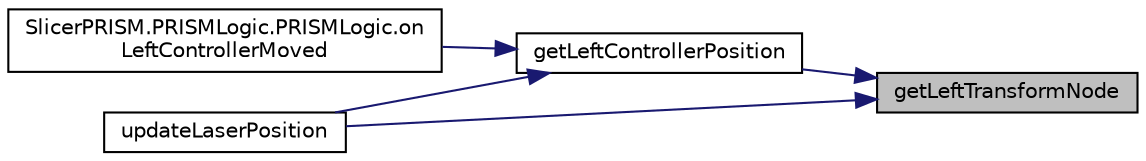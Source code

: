 digraph "getLeftTransformNode"
{
 // LATEX_PDF_SIZE
  bgcolor="transparent";
  edge [fontname="Helvetica",fontsize="10",labelfontname="Helvetica",labelfontsize="10"];
  node [fontname="Helvetica",fontsize="10",shape=record];
  rankdir="RL";
  Node1 [label="getLeftTransformNode",height=0.2,width=0.4,color="black", fillcolor="grey75", style="filled", fontcolor="black",tooltip=" "];
  Node1 -> Node2 [dir="back",color="midnightblue",fontsize="10",style="solid",fontname="Helvetica"];
  Node2 [label="getLeftControllerPosition",height=0.2,width=0.4,color="black",URL="$class_slicer_p_r_i_s_m_1_1_resources_1_1_virtual_reality_helper_1_1_virtual_reality_helper.html#a0540f1d575f42e8fa3d6013367056cad",tooltip=" "];
  Node2 -> Node3 [dir="back",color="midnightblue",fontsize="10",style="solid",fontname="Helvetica"];
  Node3 [label="SlicerPRISM.PRISMLogic.PRISMLogic.on\lLeftControllerMoved",height=0.2,width=0.4,color="black",URL="$class_slicer_p_r_i_s_m_1_1_p_r_i_s_m_logic_1_1_p_r_i_s_m_logic.html#a9d2c16412bacf4e807ce418176c0e550",tooltip="Callback function w hen a the left controller position has changed."];
  Node2 -> Node4 [dir="back",color="midnightblue",fontsize="10",style="solid",fontname="Helvetica"];
  Node4 [label="updateLaserPosition",height=0.2,width=0.4,color="black",URL="$class_slicer_p_r_i_s_m_1_1_resources_1_1_virtual_reality_helper_1_1_virtual_reality_helper.html#ab8ddfd67f45ae3e6555ebb1070b43357",tooltip=" "];
  Node1 -> Node4 [dir="back",color="midnightblue",fontsize="10",style="solid",fontname="Helvetica"];
}
